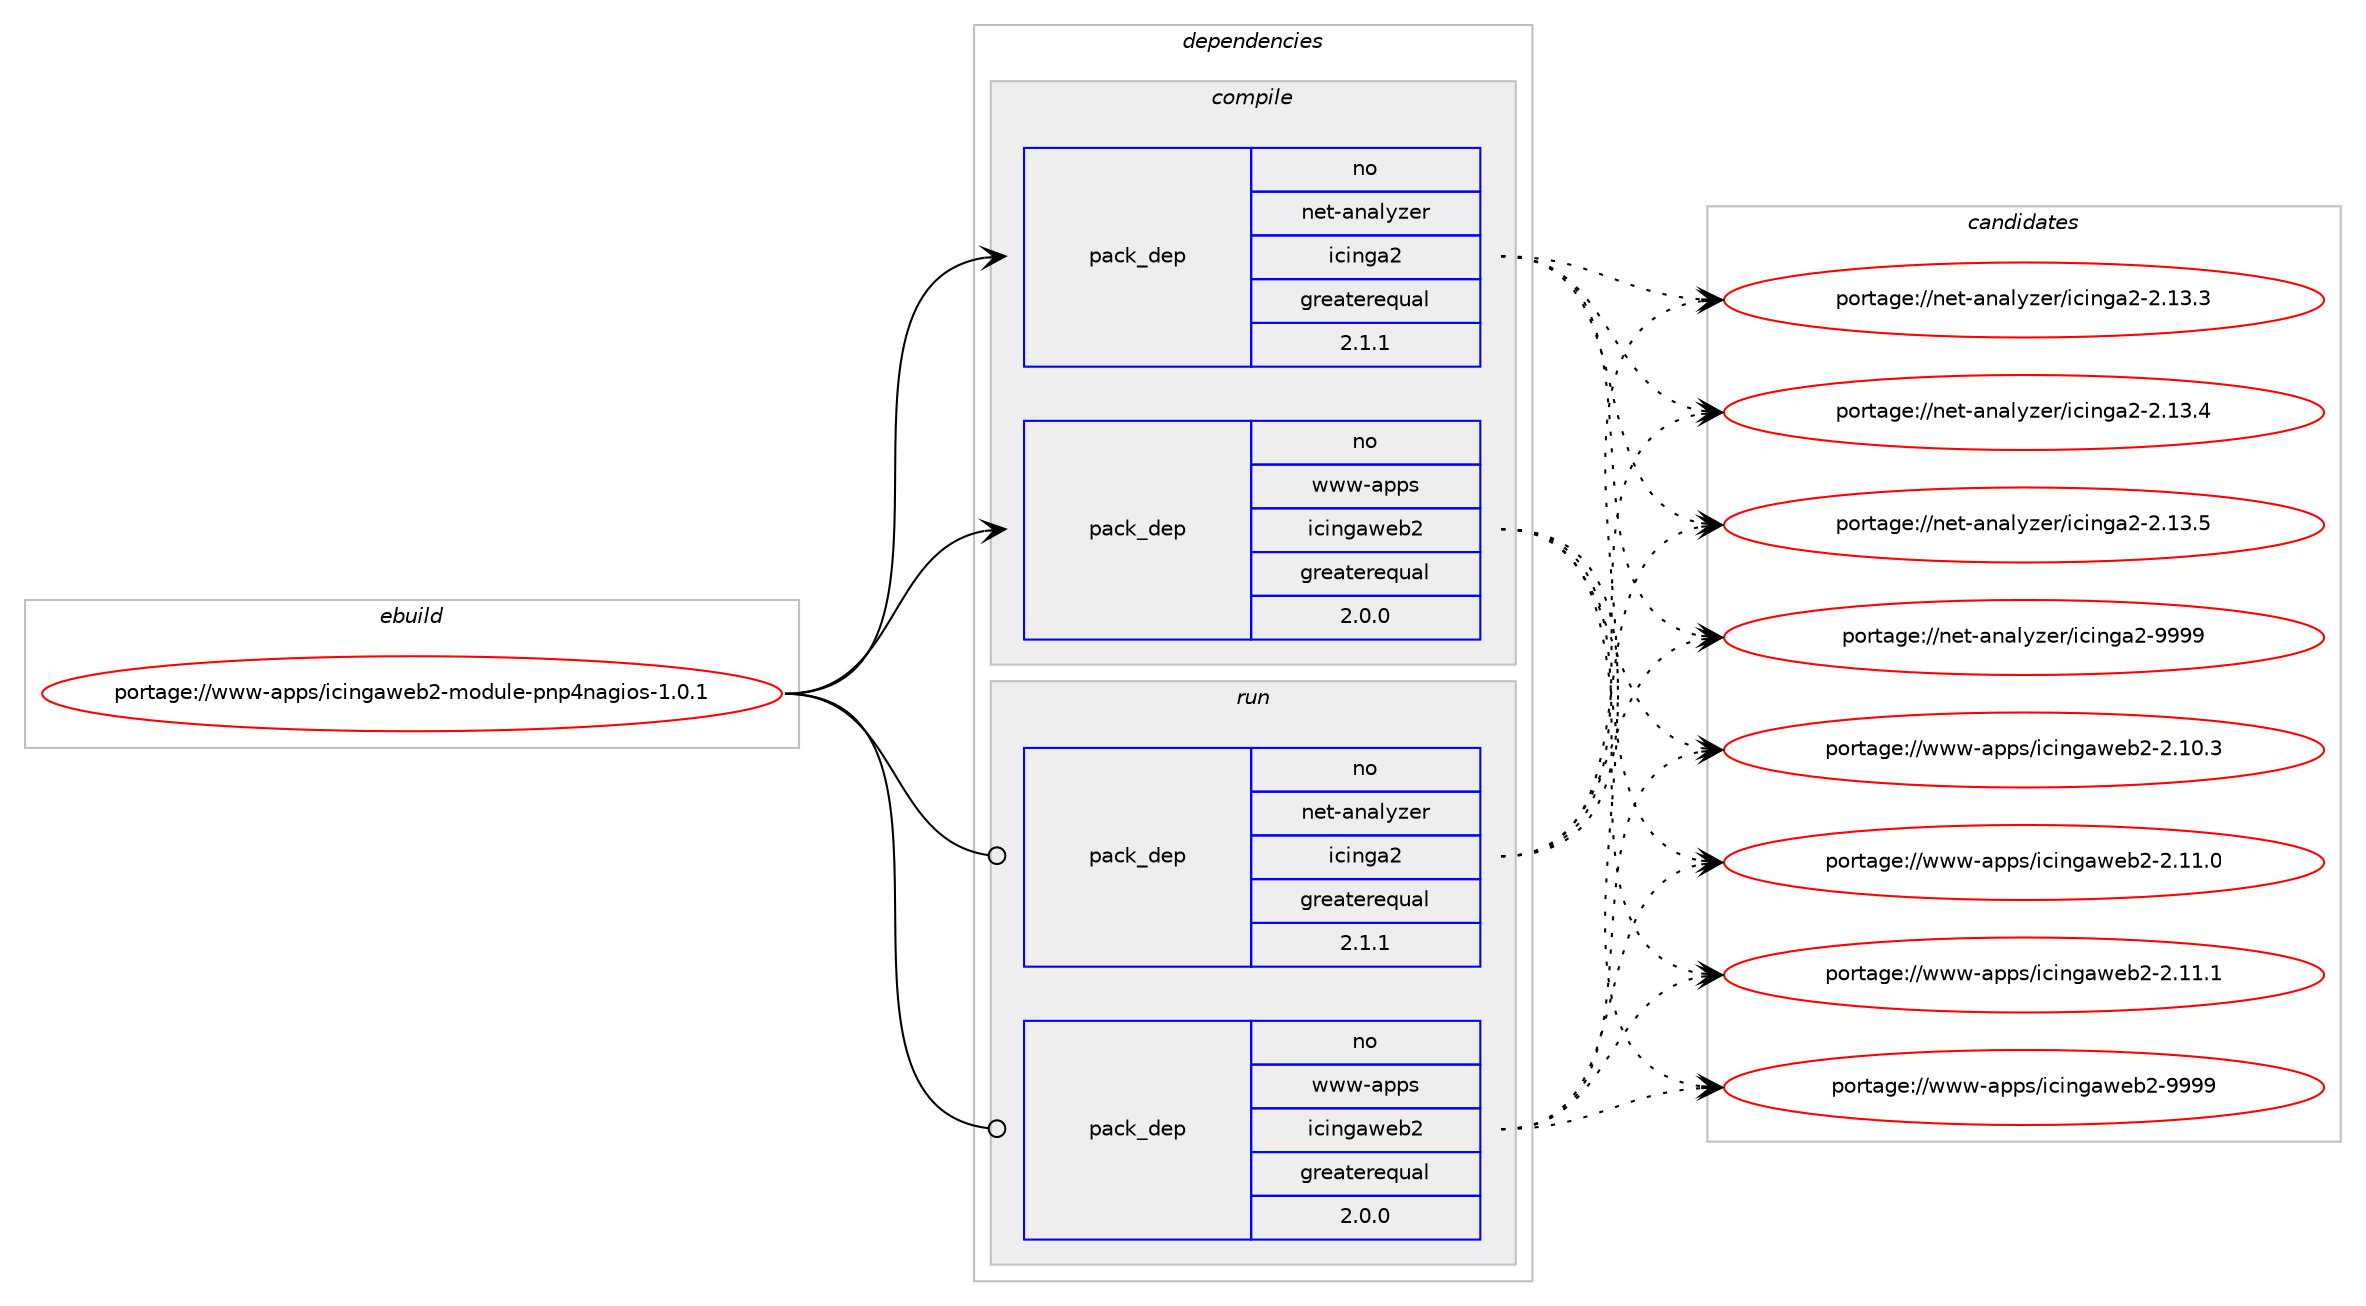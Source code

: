 digraph prolog {

# *************
# Graph options
# *************

newrank=true;
concentrate=true;
compound=true;
graph [rankdir=LR,fontname=Helvetica,fontsize=10,ranksep=1.5];#, ranksep=2.5, nodesep=0.2];
edge  [arrowhead=vee];
node  [fontname=Helvetica,fontsize=10];

# **********
# The ebuild
# **********

subgraph cluster_leftcol {
color=gray;
rank=same;
label=<<i>ebuild</i>>;
id [label="portage://www-apps/icingaweb2-module-pnp4nagios-1.0.1", color=red, width=4, href="../www-apps/icingaweb2-module-pnp4nagios-1.0.1.svg"];
}

# ****************
# The dependencies
# ****************

subgraph cluster_midcol {
color=gray;
label=<<i>dependencies</i>>;
subgraph cluster_compile {
fillcolor="#eeeeee";
style=filled;
label=<<i>compile</i>>;
subgraph pack259 {
dependency500 [label=<<TABLE BORDER="0" CELLBORDER="1" CELLSPACING="0" CELLPADDING="4" WIDTH="220"><TR><TD ROWSPAN="6" CELLPADDING="30">pack_dep</TD></TR><TR><TD WIDTH="110">no</TD></TR><TR><TD>net-analyzer</TD></TR><TR><TD>icinga2</TD></TR><TR><TD>greaterequal</TD></TR><TR><TD>2.1.1</TD></TR></TABLE>>, shape=none, color=blue];
}
id:e -> dependency500:w [weight=20,style="solid",arrowhead="vee"];
subgraph pack260 {
dependency501 [label=<<TABLE BORDER="0" CELLBORDER="1" CELLSPACING="0" CELLPADDING="4" WIDTH="220"><TR><TD ROWSPAN="6" CELLPADDING="30">pack_dep</TD></TR><TR><TD WIDTH="110">no</TD></TR><TR><TD>www-apps</TD></TR><TR><TD>icingaweb2</TD></TR><TR><TD>greaterequal</TD></TR><TR><TD>2.0.0</TD></TR></TABLE>>, shape=none, color=blue];
}
id:e -> dependency501:w [weight=20,style="solid",arrowhead="vee"];
}
subgraph cluster_compileandrun {
fillcolor="#eeeeee";
style=filled;
label=<<i>compile and run</i>>;
}
subgraph cluster_run {
fillcolor="#eeeeee";
style=filled;
label=<<i>run</i>>;
subgraph pack261 {
dependency502 [label=<<TABLE BORDER="0" CELLBORDER="1" CELLSPACING="0" CELLPADDING="4" WIDTH="220"><TR><TD ROWSPAN="6" CELLPADDING="30">pack_dep</TD></TR><TR><TD WIDTH="110">no</TD></TR><TR><TD>net-analyzer</TD></TR><TR><TD>icinga2</TD></TR><TR><TD>greaterequal</TD></TR><TR><TD>2.1.1</TD></TR></TABLE>>, shape=none, color=blue];
}
id:e -> dependency502:w [weight=20,style="solid",arrowhead="odot"];
subgraph pack262 {
dependency503 [label=<<TABLE BORDER="0" CELLBORDER="1" CELLSPACING="0" CELLPADDING="4" WIDTH="220"><TR><TD ROWSPAN="6" CELLPADDING="30">pack_dep</TD></TR><TR><TD WIDTH="110">no</TD></TR><TR><TD>www-apps</TD></TR><TR><TD>icingaweb2</TD></TR><TR><TD>greaterequal</TD></TR><TR><TD>2.0.0</TD></TR></TABLE>>, shape=none, color=blue];
}
id:e -> dependency503:w [weight=20,style="solid",arrowhead="odot"];
}
}

# **************
# The candidates
# **************

subgraph cluster_choices {
rank=same;
color=gray;
label=<<i>candidates</i>>;

subgraph choice259 {
color=black;
nodesep=1;
choice1101011164597110971081211221011144710599105110103975045504649514651 [label="portage://net-analyzer/icinga2-2.13.3", color=red, width=4,href="../net-analyzer/icinga2-2.13.3.svg"];
choice1101011164597110971081211221011144710599105110103975045504649514652 [label="portage://net-analyzer/icinga2-2.13.4", color=red, width=4,href="../net-analyzer/icinga2-2.13.4.svg"];
choice1101011164597110971081211221011144710599105110103975045504649514653 [label="portage://net-analyzer/icinga2-2.13.5", color=red, width=4,href="../net-analyzer/icinga2-2.13.5.svg"];
choice110101116459711097108121122101114471059910511010397504557575757 [label="portage://net-analyzer/icinga2-9999", color=red, width=4,href="../net-analyzer/icinga2-9999.svg"];
dependency500:e -> choice1101011164597110971081211221011144710599105110103975045504649514651:w [style=dotted,weight="100"];
dependency500:e -> choice1101011164597110971081211221011144710599105110103975045504649514652:w [style=dotted,weight="100"];
dependency500:e -> choice1101011164597110971081211221011144710599105110103975045504649514653:w [style=dotted,weight="100"];
dependency500:e -> choice110101116459711097108121122101114471059910511010397504557575757:w [style=dotted,weight="100"];
}
subgraph choice260 {
color=black;
nodesep=1;
choice1191191194597112112115471059910511010397119101985045504649484651 [label="portage://www-apps/icingaweb2-2.10.3", color=red, width=4,href="../www-apps/icingaweb2-2.10.3.svg"];
choice1191191194597112112115471059910511010397119101985045504649494648 [label="portage://www-apps/icingaweb2-2.11.0", color=red, width=4,href="../www-apps/icingaweb2-2.11.0.svg"];
choice1191191194597112112115471059910511010397119101985045504649494649 [label="portage://www-apps/icingaweb2-2.11.1", color=red, width=4,href="../www-apps/icingaweb2-2.11.1.svg"];
choice119119119459711211211547105991051101039711910198504557575757 [label="portage://www-apps/icingaweb2-9999", color=red, width=4,href="../www-apps/icingaweb2-9999.svg"];
dependency501:e -> choice1191191194597112112115471059910511010397119101985045504649484651:w [style=dotted,weight="100"];
dependency501:e -> choice1191191194597112112115471059910511010397119101985045504649494648:w [style=dotted,weight="100"];
dependency501:e -> choice1191191194597112112115471059910511010397119101985045504649494649:w [style=dotted,weight="100"];
dependency501:e -> choice119119119459711211211547105991051101039711910198504557575757:w [style=dotted,weight="100"];
}
subgraph choice261 {
color=black;
nodesep=1;
choice1101011164597110971081211221011144710599105110103975045504649514651 [label="portage://net-analyzer/icinga2-2.13.3", color=red, width=4,href="../net-analyzer/icinga2-2.13.3.svg"];
choice1101011164597110971081211221011144710599105110103975045504649514652 [label="portage://net-analyzer/icinga2-2.13.4", color=red, width=4,href="../net-analyzer/icinga2-2.13.4.svg"];
choice1101011164597110971081211221011144710599105110103975045504649514653 [label="portage://net-analyzer/icinga2-2.13.5", color=red, width=4,href="../net-analyzer/icinga2-2.13.5.svg"];
choice110101116459711097108121122101114471059910511010397504557575757 [label="portage://net-analyzer/icinga2-9999", color=red, width=4,href="../net-analyzer/icinga2-9999.svg"];
dependency502:e -> choice1101011164597110971081211221011144710599105110103975045504649514651:w [style=dotted,weight="100"];
dependency502:e -> choice1101011164597110971081211221011144710599105110103975045504649514652:w [style=dotted,weight="100"];
dependency502:e -> choice1101011164597110971081211221011144710599105110103975045504649514653:w [style=dotted,weight="100"];
dependency502:e -> choice110101116459711097108121122101114471059910511010397504557575757:w [style=dotted,weight="100"];
}
subgraph choice262 {
color=black;
nodesep=1;
choice1191191194597112112115471059910511010397119101985045504649484651 [label="portage://www-apps/icingaweb2-2.10.3", color=red, width=4,href="../www-apps/icingaweb2-2.10.3.svg"];
choice1191191194597112112115471059910511010397119101985045504649494648 [label="portage://www-apps/icingaweb2-2.11.0", color=red, width=4,href="../www-apps/icingaweb2-2.11.0.svg"];
choice1191191194597112112115471059910511010397119101985045504649494649 [label="portage://www-apps/icingaweb2-2.11.1", color=red, width=4,href="../www-apps/icingaweb2-2.11.1.svg"];
choice119119119459711211211547105991051101039711910198504557575757 [label="portage://www-apps/icingaweb2-9999", color=red, width=4,href="../www-apps/icingaweb2-9999.svg"];
dependency503:e -> choice1191191194597112112115471059910511010397119101985045504649484651:w [style=dotted,weight="100"];
dependency503:e -> choice1191191194597112112115471059910511010397119101985045504649494648:w [style=dotted,weight="100"];
dependency503:e -> choice1191191194597112112115471059910511010397119101985045504649494649:w [style=dotted,weight="100"];
dependency503:e -> choice119119119459711211211547105991051101039711910198504557575757:w [style=dotted,weight="100"];
}
}

}
